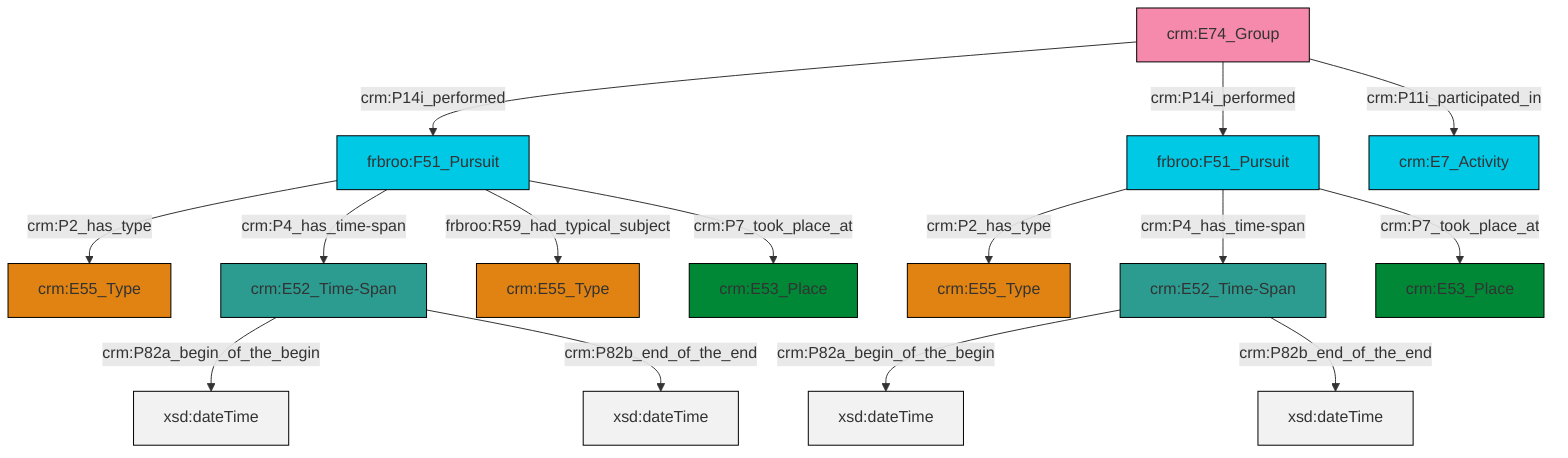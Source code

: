graph TD
classDef Literal fill:#f2f2f2,stroke:#000000;
classDef CRM_Entity fill:#FFFFFF,stroke:#000000;
classDef Temporal_Entity fill:#00C9E6, stroke:#000000;
classDef Type fill:#E18312, stroke:#000000;
classDef Time-Span fill:#2C9C91, stroke:#000000;
classDef Appellation fill:#FFEB7F, stroke:#000000;
classDef Place fill:#008836, stroke:#000000;
classDef Persistent_Item fill:#B266B2, stroke:#000000;
classDef Conceptual_Object fill:#FFD700, stroke:#000000;
classDef Physical_Thing fill:#D2B48C, stroke:#000000;
classDef Actor fill:#f58aad, stroke:#000000;
classDef PC_Classes fill:#4ce600, stroke:#000000;
classDef Multi fill:#cccccc,stroke:#000000;

2["crm:E52_Time-Span"]:::Time-Span -->|crm:P82a_begin_of_the_begin| 3[xsd:dateTime]:::Literal
6["frbroo:F51_Pursuit"]:::Temporal_Entity -->|crm:P4_has_time-span| 2["crm:E52_Time-Span"]:::Time-Span
6["frbroo:F51_Pursuit"]:::Temporal_Entity -->|frbroo:R59_had_typical_subject| 7["crm:E55_Type"]:::Type
2["crm:E52_Time-Span"]:::Time-Span -->|crm:P82b_end_of_the_end| 16[xsd:dateTime]:::Literal
6["frbroo:F51_Pursuit"]:::Temporal_Entity -->|crm:P7_took_place_at| 8["crm:E53_Place"]:::Place
20["crm:E74_Group"]:::Actor -->|crm:P11i_participated_in| 21["crm:E7_Activity"]:::Temporal_Entity
4["frbroo:F51_Pursuit"]:::Temporal_Entity -->|crm:P4_has_time-span| 14["crm:E52_Time-Span"]:::Time-Span
6["frbroo:F51_Pursuit"]:::Temporal_Entity -->|crm:P2_has_type| 0["crm:E55_Type"]:::Type
20["crm:E74_Group"]:::Actor -->|crm:P14i_performed| 6["frbroo:F51_Pursuit"]:::Temporal_Entity
4["frbroo:F51_Pursuit"]:::Temporal_Entity -->|crm:P7_took_place_at| 18["crm:E53_Place"]:::Place
14["crm:E52_Time-Span"]:::Time-Span -->|crm:P82a_begin_of_the_begin| 24[xsd:dateTime]:::Literal
20["crm:E74_Group"]:::Actor -->|crm:P14i_performed| 4["frbroo:F51_Pursuit"]:::Temporal_Entity
4["frbroo:F51_Pursuit"]:::Temporal_Entity -->|crm:P2_has_type| 10["crm:E55_Type"]:::Type
14["crm:E52_Time-Span"]:::Time-Span -->|crm:P82b_end_of_the_end| 25[xsd:dateTime]:::Literal